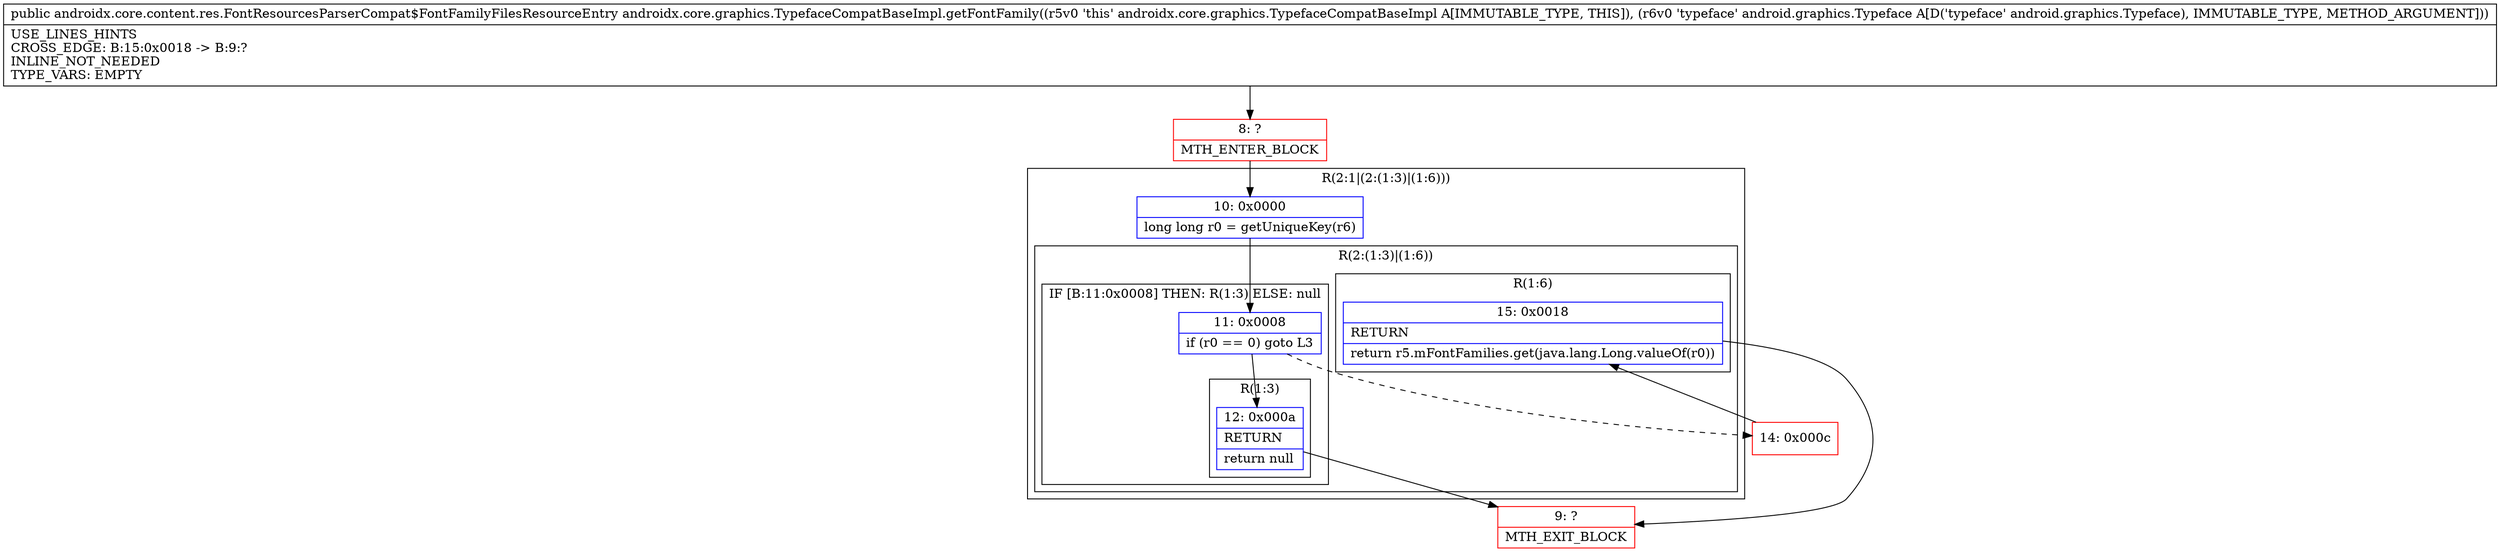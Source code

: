digraph "CFG forandroidx.core.graphics.TypefaceCompatBaseImpl.getFontFamily(Landroid\/graphics\/Typeface;)Landroidx\/core\/content\/res\/FontResourcesParserCompat$FontFamilyFilesResourceEntry;" {
subgraph cluster_Region_2058739708 {
label = "R(2:1|(2:(1:3)|(1:6)))";
node [shape=record,color=blue];
Node_10 [shape=record,label="{10\:\ 0x0000|long long r0 = getUniqueKey(r6)\l}"];
subgraph cluster_Region_1924822837 {
label = "R(2:(1:3)|(1:6))";
node [shape=record,color=blue];
subgraph cluster_IfRegion_48256093 {
label = "IF [B:11:0x0008] THEN: R(1:3) ELSE: null";
node [shape=record,color=blue];
Node_11 [shape=record,label="{11\:\ 0x0008|if (r0 == 0) goto L3\l}"];
subgraph cluster_Region_167541989 {
label = "R(1:3)";
node [shape=record,color=blue];
Node_12 [shape=record,label="{12\:\ 0x000a|RETURN\l|return null\l}"];
}
}
subgraph cluster_Region_389337411 {
label = "R(1:6)";
node [shape=record,color=blue];
Node_15 [shape=record,label="{15\:\ 0x0018|RETURN\l|return r5.mFontFamilies.get(java.lang.Long.valueOf(r0))\l}"];
}
}
}
Node_8 [shape=record,color=red,label="{8\:\ ?|MTH_ENTER_BLOCK\l}"];
Node_9 [shape=record,color=red,label="{9\:\ ?|MTH_EXIT_BLOCK\l}"];
Node_14 [shape=record,color=red,label="{14\:\ 0x000c}"];
MethodNode[shape=record,label="{public androidx.core.content.res.FontResourcesParserCompat$FontFamilyFilesResourceEntry androidx.core.graphics.TypefaceCompatBaseImpl.getFontFamily((r5v0 'this' androidx.core.graphics.TypefaceCompatBaseImpl A[IMMUTABLE_TYPE, THIS]), (r6v0 'typeface' android.graphics.Typeface A[D('typeface' android.graphics.Typeface), IMMUTABLE_TYPE, METHOD_ARGUMENT]))  | USE_LINES_HINTS\lCROSS_EDGE: B:15:0x0018 \-\> B:9:?\lINLINE_NOT_NEEDED\lTYPE_VARS: EMPTY\l}"];
MethodNode -> Node_8;Node_10 -> Node_11;
Node_11 -> Node_12;
Node_11 -> Node_14[style=dashed];
Node_12 -> Node_9;
Node_15 -> Node_9;
Node_8 -> Node_10;
Node_14 -> Node_15;
}

